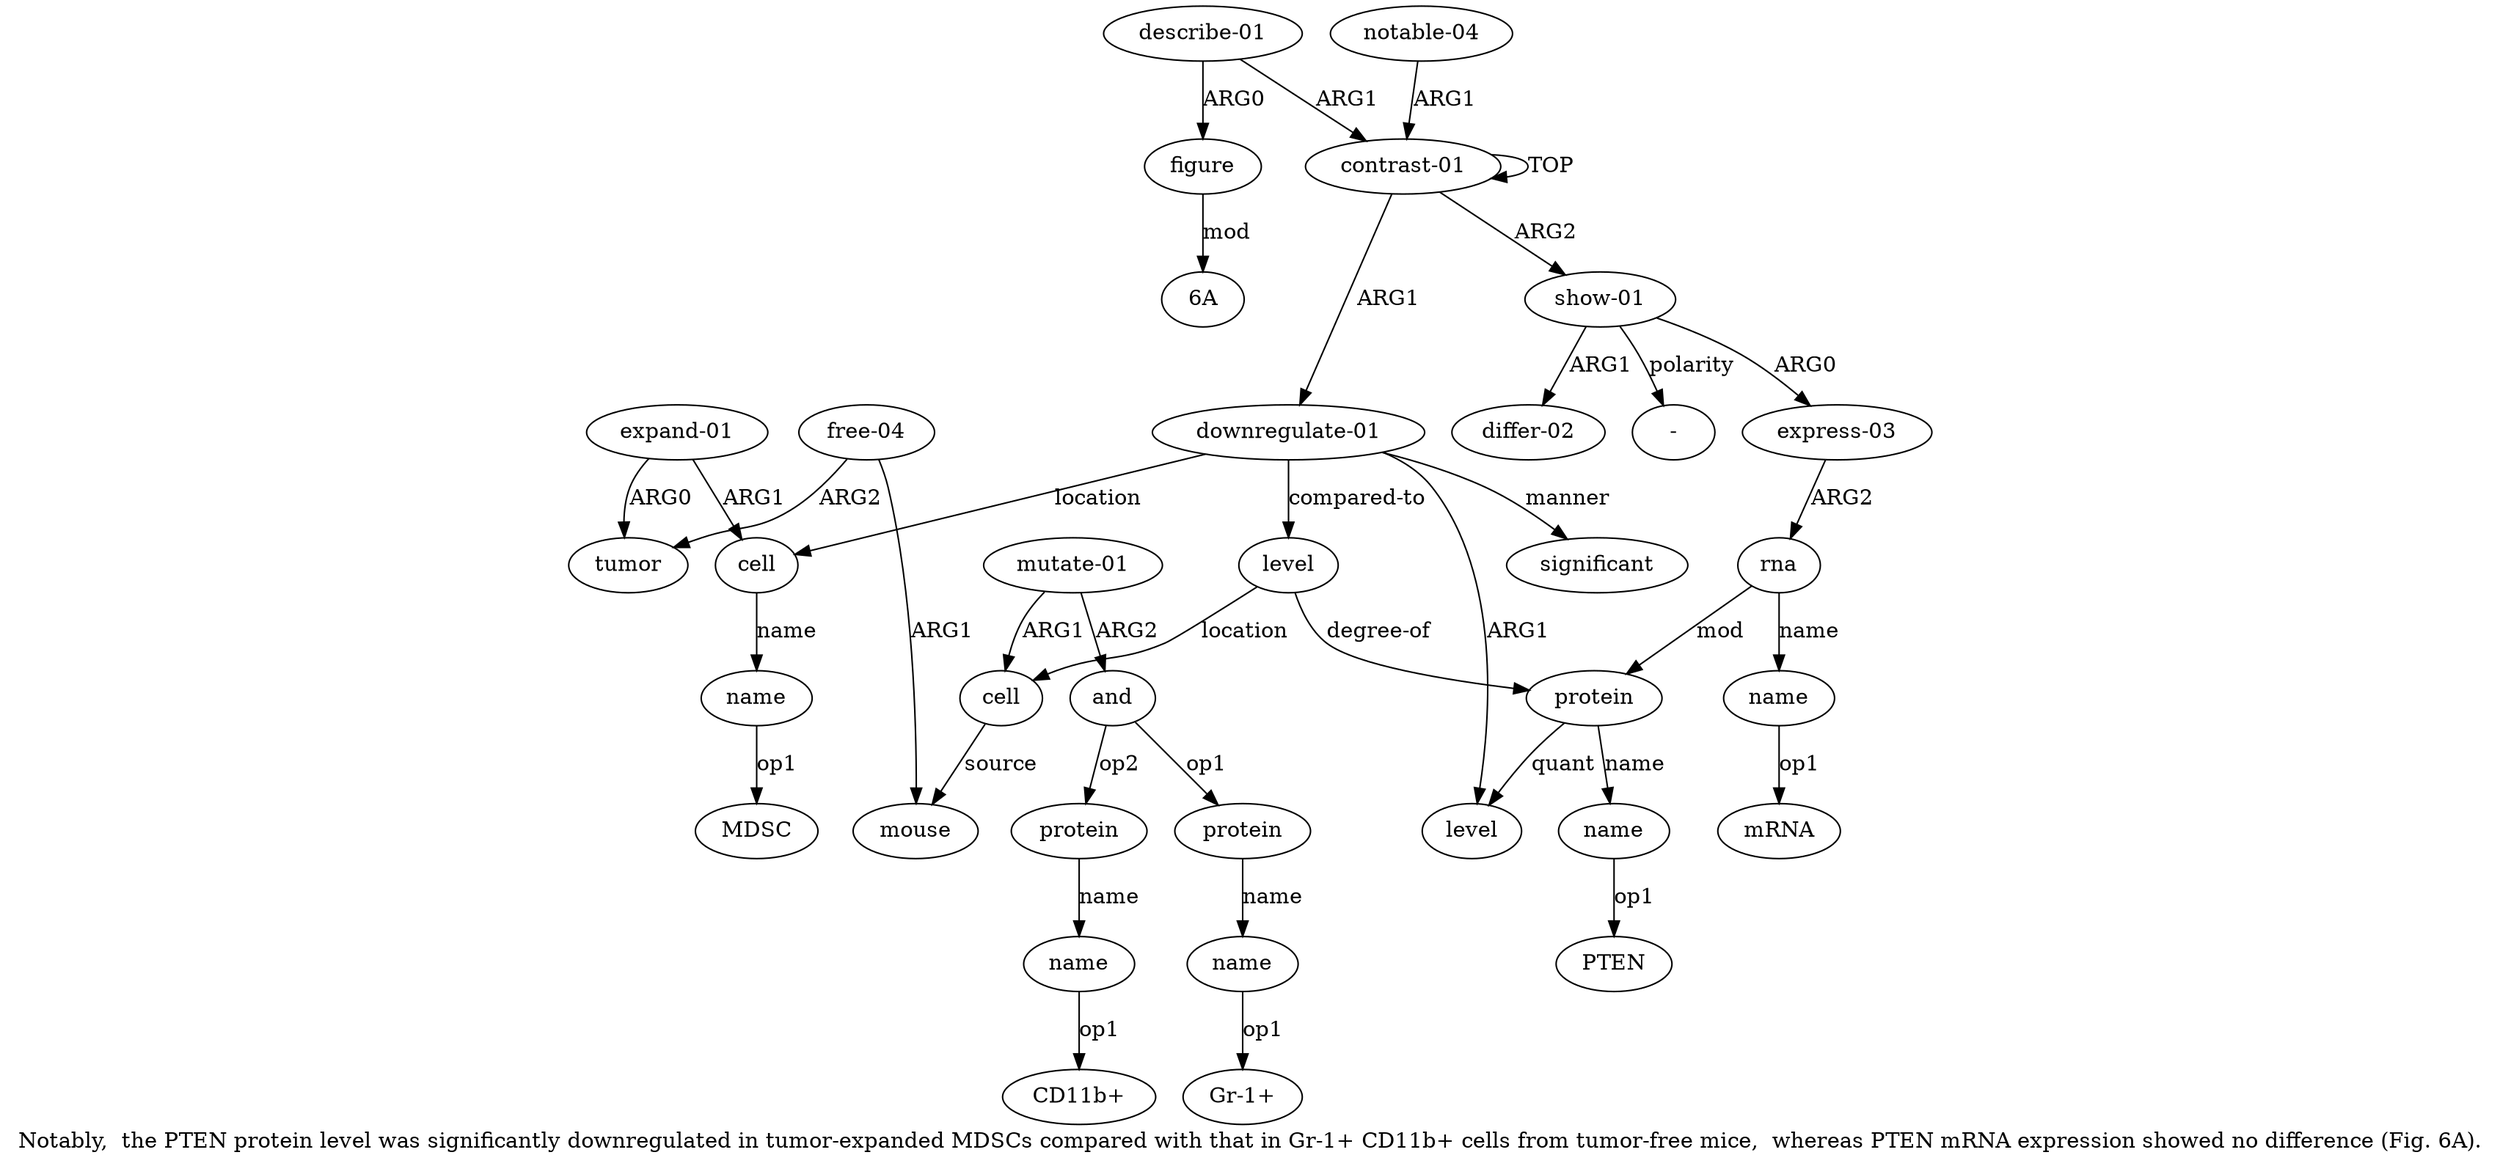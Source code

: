 digraph  {
	graph [label="Notably,  the PTEN protein level was significantly downregulated in tumor-expanded MDSCs compared with that in Gr-1+ CD11b+ cells \
from tumor-free mice,  whereas PTEN mRNA expression showed no difference (Fig. 6A)."];
	node [label="\N"];
	a20	 [color=black,
		gold_ind=20,
		gold_label="show-01",
		label="show-01",
		test_ind=20,
		test_label="show-01"];
	a21	 [color=black,
		gold_ind=21,
		gold_label="express-03",
		label="express-03",
		test_ind=21,
		test_label="express-03"];
	a20 -> a21 [key=0,
	color=black,
	gold_label=ARG0,
	label=ARG0,
	test_label=ARG0];
a24 [color=black,
	gold_ind=24,
	gold_label="differ-02",
	label="differ-02",
	test_ind=24,
	test_label="differ-02"];
a20 -> a24 [key=0,
color=black,
gold_label=ARG1,
label=ARG1,
test_label=ARG1];
"a20 -" [color=black,
gold_ind=-1,
gold_label="-",
label="-",
test_ind=-1,
test_label="-"];
a20 -> "a20 -" [key=0,
color=black,
gold_label=polarity,
label=polarity,
test_label=polarity];
a22 [color=black,
gold_ind=22,
gold_label=rna,
label=rna,
test_ind=22,
test_label=rna];
a21 -> a22 [key=0,
color=black,
gold_label=ARG2,
label=ARG2,
test_label=ARG2];
a23 [color=black,
gold_ind=23,
gold_label=name,
label=name,
test_ind=23,
test_label=name];
a22 -> a23 [key=0,
color=black,
gold_label=name,
label=name,
test_label=name];
a3 [color=black,
gold_ind=3,
gold_label=protein,
label=protein,
test_ind=3,
test_label=protein];
a22 -> a3 [key=0,
color=black,
gold_label=mod,
label=mod,
test_label=mod];
"a23 mRNA" [color=black,
gold_ind=-1,
gold_label=mRNA,
label=mRNA,
test_ind=-1,
test_label=mRNA];
a23 -> "a23 mRNA" [key=0,
color=black,
gold_label=op1,
label=op1,
test_label=op1];
a25 [color=black,
gold_ind=25,
gold_label="describe-01",
label="describe-01",
test_ind=25,
test_label="describe-01"];
a26 [color=black,
gold_ind=26,
gold_label=figure,
label=figure,
test_ind=26,
test_label=figure];
a25 -> a26 [key=0,
color=black,
gold_label=ARG0,
label=ARG0,
test_label=ARG0];
a0 [color=black,
gold_ind=0,
gold_label="contrast-01",
label="contrast-01",
test_ind=0,
test_label="contrast-01"];
a25 -> a0 [key=0,
color=black,
gold_label=ARG1,
label=ARG1,
test_label=ARG1];
"a26 6A" [color=black,
gold_ind=-1,
gold_label="6A",
label="6A",
test_ind=-1,
test_label="6A"];
a26 -> "a26 6A" [key=0,
color=black,
gold_label=mod,
label=mod,
test_label=mod];
a27 [color=black,
gold_ind=27,
gold_label="notable-04",
label="notable-04",
test_ind=27,
test_label="notable-04"];
a27 -> a0 [key=0,
color=black,
gold_label=ARG1,
label=ARG1,
test_label=ARG1];
"a17 Gr-1+" [color=black,
gold_ind=-1,
gold_label="Gr-1+",
label="Gr-1+",
test_ind=-1,
test_label="Gr-1+"];
"a4 PTEN" [color=black,
gold_ind=-1,
gold_label=PTEN,
label=PTEN,
test_ind=-1,
test_label=PTEN];
a15 [color=black,
gold_ind=15,
gold_label=and,
label=and,
test_ind=15,
test_label=and];
a16 [color=black,
gold_ind=16,
gold_label=protein,
label=protein,
test_ind=16,
test_label=protein];
a15 -> a16 [key=0,
color=black,
gold_label=op1,
label=op1,
test_label=op1];
a18 [color=black,
gold_ind=18,
gold_label=protein,
label=protein,
test_ind=18,
test_label=protein];
a15 -> a18 [key=0,
color=black,
gold_label=op2,
label=op2,
test_label=op2];
a14 [color=black,
gold_ind=14,
gold_label="mutate-01",
label="mutate-01",
test_ind=14,
test_label="mutate-01"];
a14 -> a15 [key=0,
color=black,
gold_label=ARG2,
label=ARG2,
test_label=ARG2];
a11 [color=black,
gold_ind=11,
gold_label=cell,
label=cell,
test_ind=11,
test_label=cell];
a14 -> a11 [key=0,
color=black,
gold_label=ARG1,
label=ARG1,
test_label=ARG1];
a17 [color=black,
gold_ind=17,
gold_label=name,
label=name,
test_ind=17,
test_label=name];
a17 -> "a17 Gr-1+" [key=0,
color=black,
gold_label=op1,
label=op1,
test_label=op1];
a16 -> a17 [key=0,
color=black,
gold_label=name,
label=name,
test_label=name];
a12 [color=black,
gold_ind=12,
gold_label=mouse,
label=mouse,
test_ind=12,
test_label=mouse];
a11 -> a12 [key=0,
color=black,
gold_label=source,
label=source,
test_label=source];
a10 [color=black,
gold_ind=10,
gold_label=level,
label=level,
test_ind=10,
test_label=level];
a10 -> a11 [key=0,
color=black,
gold_label=location,
label=location,
test_label=location];
a10 -> a3 [key=0,
color=black,
gold_label="degree-of",
label="degree-of",
test_label="degree-of"];
a13 [color=black,
gold_ind=13,
gold_label="free-04",
label="free-04",
test_ind=13,
test_label="free-04"];
a13 -> a12 [key=0,
color=black,
gold_label=ARG1,
label=ARG1,
test_label=ARG1];
a9 [color=black,
gold_ind=9,
gold_label=tumor,
label=tumor,
test_ind=9,
test_label=tumor];
a13 -> a9 [key=0,
color=black,
gold_label=ARG2,
label=ARG2,
test_label=ARG2];
a19 [color=black,
gold_ind=19,
gold_label=name,
label=name,
test_ind=19,
test_label=name];
"a19 CD11b+" [color=black,
gold_ind=-1,
gold_label="CD11b+",
label="CD11b+",
test_ind=-1,
test_label="CD11b+"];
a19 -> "a19 CD11b+" [key=0,
color=black,
gold_label=op1,
label=op1,
test_label=op1];
a18 -> a19 [key=0,
color=black,
gold_label=name,
label=name,
test_label=name];
a1 [color=black,
gold_ind=1,
gold_label="downregulate-01",
label="downregulate-01",
test_ind=1,
test_label="downregulate-01"];
a1 -> a10 [key=0,
color=black,
gold_label="compared-to",
label="compared-to",
test_label="compared-to"];
a2 [color=black,
gold_ind=2,
gold_label=level,
label=level,
test_ind=2,
test_label=level];
a1 -> a2 [key=0,
color=black,
gold_label=ARG1,
label=ARG1,
test_label=ARG1];
a5 [color=black,
gold_ind=5,
gold_label=significant,
label=significant,
test_ind=5,
test_label=significant];
a1 -> a5 [key=0,
color=black,
gold_label=manner,
label=manner,
test_label=manner];
a6 [color=black,
gold_ind=6,
gold_label=cell,
label=cell,
test_ind=6,
test_label=cell];
a1 -> a6 [key=0,
color=black,
gold_label=location,
label=location,
test_label=location];
a0 -> a20 [key=0,
color=black,
gold_label=ARG2,
label=ARG2,
test_label=ARG2];
a0 -> a1 [key=0,
color=black,
gold_label=ARG1,
label=ARG1,
test_label=ARG1];
a0 -> a0 [key=0,
color=black,
gold_label=TOP,
label=TOP,
test_label=TOP];
a3 -> a2 [key=0,
color=black,
gold_label=quant,
label=quant,
test_label=quant];
a4 [color=black,
gold_ind=4,
gold_label=name,
label=name,
test_ind=4,
test_label=name];
a3 -> a4 [key=0,
color=black,
gold_label=name,
label=name,
test_label=name];
a4 -> "a4 PTEN" [key=0,
color=black,
gold_label=op1,
label=op1,
test_label=op1];
a7 [color=black,
gold_ind=7,
gold_label=name,
label=name,
test_ind=7,
test_label=name];
"a7 MDSC" [color=black,
gold_ind=-1,
gold_label=MDSC,
label=MDSC,
test_ind=-1,
test_label=MDSC];
a7 -> "a7 MDSC" [key=0,
color=black,
gold_label=op1,
label=op1,
test_label=op1];
a6 -> a7 [key=0,
color=black,
gold_label=name,
label=name,
test_label=name];
a8 [color=black,
gold_ind=8,
gold_label="expand-01",
label="expand-01",
test_ind=8,
test_label="expand-01"];
a8 -> a6 [key=0,
color=black,
gold_label=ARG1,
label=ARG1,
test_label=ARG1];
a8 -> a9 [key=0,
color=black,
gold_label=ARG0,
label=ARG0,
test_label=ARG0];
}
